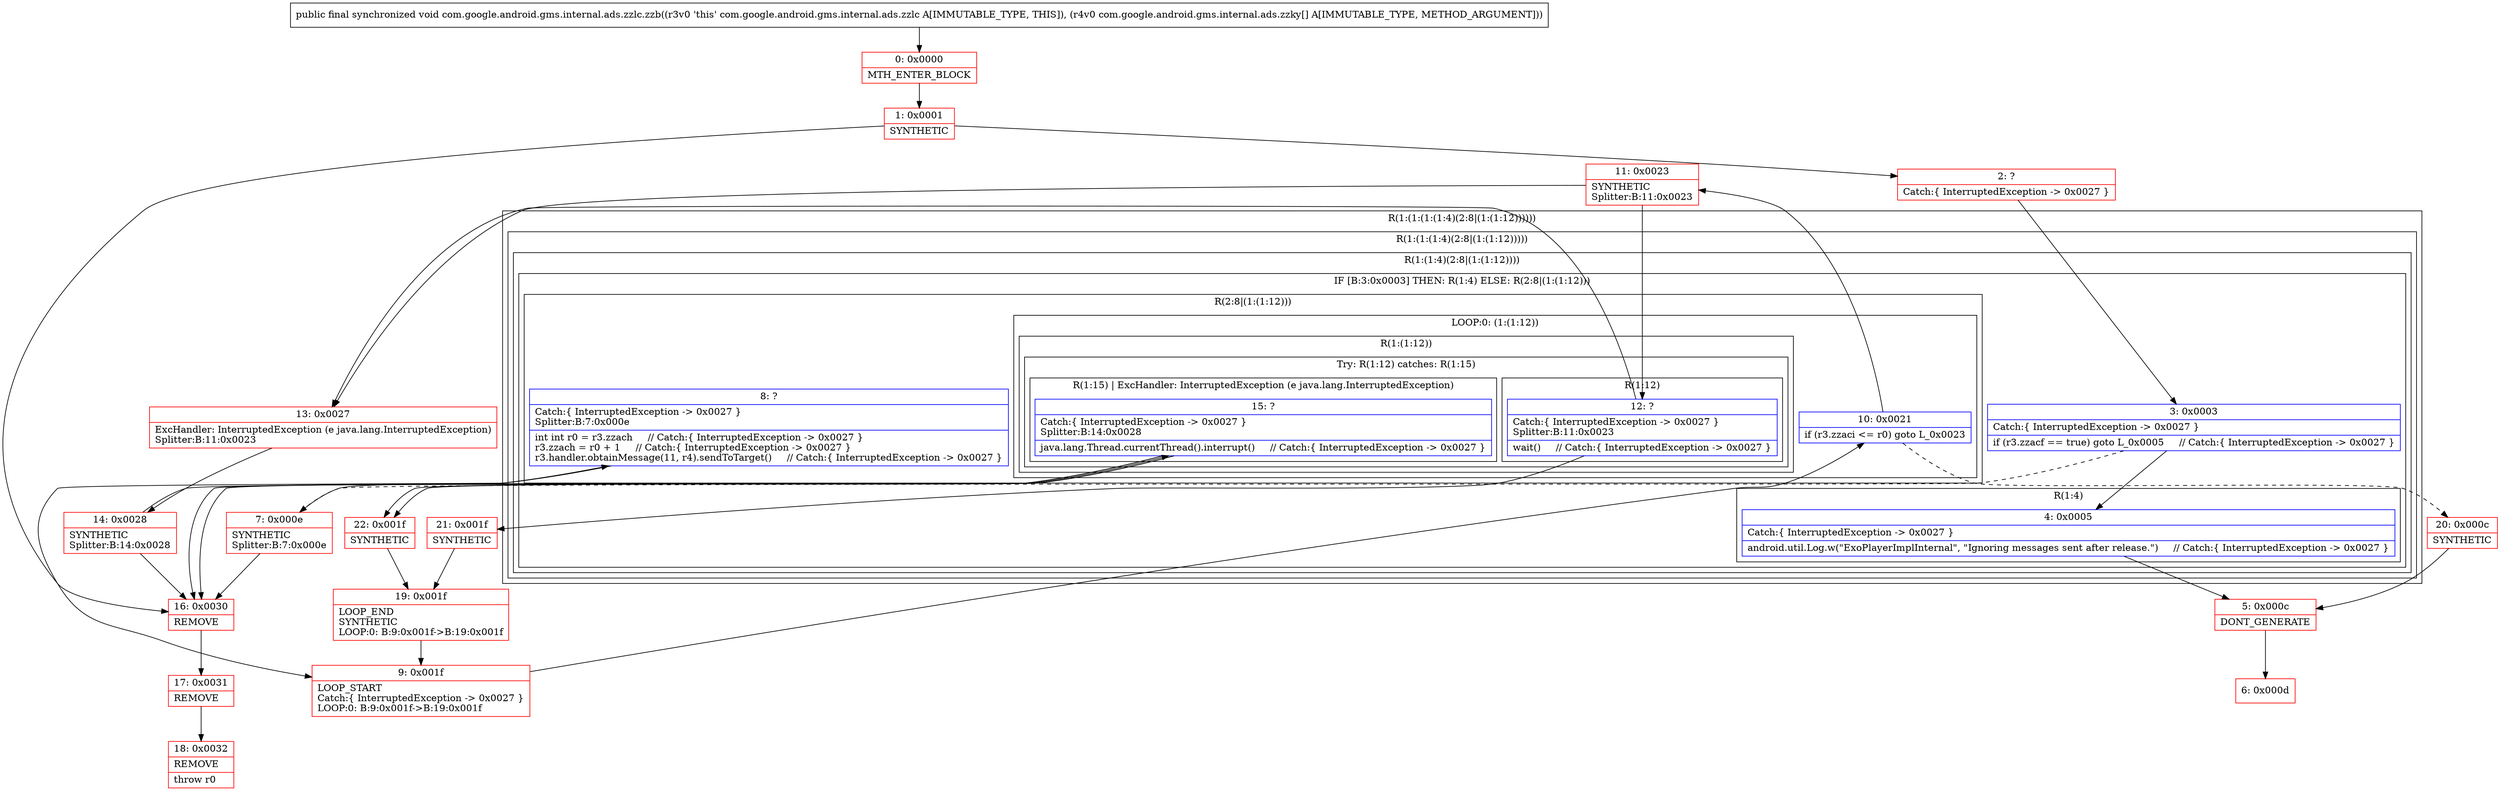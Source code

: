 digraph "CFG forcom.google.android.gms.internal.ads.zzlc.zzb([Lcom\/google\/android\/gms\/internal\/ads\/zzky;)V" {
subgraph cluster_Region_1316219707 {
label = "R(1:(1:(1:(1:4)(2:8|(1:(1:12))))))";
node [shape=record,color=blue];
subgraph cluster_Region_666097030 {
label = "R(1:(1:(1:4)(2:8|(1:(1:12)))))";
node [shape=record,color=blue];
subgraph cluster_Region_1642238638 {
label = "R(1:(1:4)(2:8|(1:(1:12))))";
node [shape=record,color=blue];
subgraph cluster_IfRegion_1203045947 {
label = "IF [B:3:0x0003] THEN: R(1:4) ELSE: R(2:8|(1:(1:12)))";
node [shape=record,color=blue];
Node_3 [shape=record,label="{3\:\ 0x0003|Catch:\{ InterruptedException \-\> 0x0027 \}\l|if (r3.zzacf == true) goto L_0x0005     \/\/ Catch:\{ InterruptedException \-\> 0x0027 \}\l}"];
subgraph cluster_Region_374216645 {
label = "R(1:4)";
node [shape=record,color=blue];
Node_4 [shape=record,label="{4\:\ 0x0005|Catch:\{ InterruptedException \-\> 0x0027 \}\l|android.util.Log.w(\"ExoPlayerImplInternal\", \"Ignoring messages sent after release.\")     \/\/ Catch:\{ InterruptedException \-\> 0x0027 \}\l}"];
}
subgraph cluster_Region_1568967048 {
label = "R(2:8|(1:(1:12)))";
node [shape=record,color=blue];
Node_8 [shape=record,label="{8\:\ ?|Catch:\{ InterruptedException \-\> 0x0027 \}\lSplitter:B:7:0x000e\l|int int r0 = r3.zzach     \/\/ Catch:\{ InterruptedException \-\> 0x0027 \}\lr3.zzach = r0 + 1     \/\/ Catch:\{ InterruptedException \-\> 0x0027 \}\lr3.handler.obtainMessage(11, r4).sendToTarget()     \/\/ Catch:\{ InterruptedException \-\> 0x0027 \}\l}"];
subgraph cluster_LoopRegion_1796572551 {
label = "LOOP:0: (1:(1:12))";
node [shape=record,color=blue];
Node_10 [shape=record,label="{10\:\ 0x0021|if (r3.zzaci \<= r0) goto L_0x0023\l}"];
subgraph cluster_Region_803798895 {
label = "R(1:(1:12))";
node [shape=record,color=blue];
subgraph cluster_TryCatchRegion_1516924894 {
label = "Try: R(1:12) catches: R(1:15)";
node [shape=record,color=blue];
subgraph cluster_Region_889269878 {
label = "R(1:12)";
node [shape=record,color=blue];
Node_12 [shape=record,label="{12\:\ ?|Catch:\{ InterruptedException \-\> 0x0027 \}\lSplitter:B:11:0x0023\l|wait()     \/\/ Catch:\{ InterruptedException \-\> 0x0027 \}\l}"];
}
subgraph cluster_Region_1394075436 {
label = "R(1:15) | ExcHandler: InterruptedException (e java.lang.InterruptedException)\l";
node [shape=record,color=blue];
Node_15 [shape=record,label="{15\:\ ?|Catch:\{ InterruptedException \-\> 0x0027 \}\lSplitter:B:14:0x0028\l|java.lang.Thread.currentThread().interrupt()     \/\/ Catch:\{ InterruptedException \-\> 0x0027 \}\l}"];
}
}
}
}
}
}
}
}
}
subgraph cluster_Region_1394075436 {
label = "R(1:15) | ExcHandler: InterruptedException (e java.lang.InterruptedException)\l";
node [shape=record,color=blue];
Node_15 [shape=record,label="{15\:\ ?|Catch:\{ InterruptedException \-\> 0x0027 \}\lSplitter:B:14:0x0028\l|java.lang.Thread.currentThread().interrupt()     \/\/ Catch:\{ InterruptedException \-\> 0x0027 \}\l}"];
}
Node_0 [shape=record,color=red,label="{0\:\ 0x0000|MTH_ENTER_BLOCK\l}"];
Node_1 [shape=record,color=red,label="{1\:\ 0x0001|SYNTHETIC\l}"];
Node_2 [shape=record,color=red,label="{2\:\ ?|Catch:\{ InterruptedException \-\> 0x0027 \}\l}"];
Node_5 [shape=record,color=red,label="{5\:\ 0x000c|DONT_GENERATE\l}"];
Node_6 [shape=record,color=red,label="{6\:\ 0x000d}"];
Node_7 [shape=record,color=red,label="{7\:\ 0x000e|SYNTHETIC\lSplitter:B:7:0x000e\l}"];
Node_9 [shape=record,color=red,label="{9\:\ 0x001f|LOOP_START\lCatch:\{ InterruptedException \-\> 0x0027 \}\lLOOP:0: B:9:0x001f\-\>B:19:0x001f\l}"];
Node_11 [shape=record,color=red,label="{11\:\ 0x0023|SYNTHETIC\lSplitter:B:11:0x0023\l}"];
Node_13 [shape=record,color=red,label="{13\:\ 0x0027|ExcHandler: InterruptedException (e java.lang.InterruptedException)\lSplitter:B:11:0x0023\l}"];
Node_14 [shape=record,color=red,label="{14\:\ 0x0028|SYNTHETIC\lSplitter:B:14:0x0028\l}"];
Node_16 [shape=record,color=red,label="{16\:\ 0x0030|REMOVE\l}"];
Node_17 [shape=record,color=red,label="{17\:\ 0x0031|REMOVE\l}"];
Node_18 [shape=record,color=red,label="{18\:\ 0x0032|REMOVE\l|throw r0\l}"];
Node_19 [shape=record,color=red,label="{19\:\ 0x001f|LOOP_END\lSYNTHETIC\lLOOP:0: B:9:0x001f\-\>B:19:0x001f\l}"];
Node_20 [shape=record,color=red,label="{20\:\ 0x000c|SYNTHETIC\l}"];
Node_21 [shape=record,color=red,label="{21\:\ 0x001f|SYNTHETIC\l}"];
Node_22 [shape=record,color=red,label="{22\:\ 0x001f|SYNTHETIC\l}"];
MethodNode[shape=record,label="{public final synchronized void com.google.android.gms.internal.ads.zzlc.zzb((r3v0 'this' com.google.android.gms.internal.ads.zzlc A[IMMUTABLE_TYPE, THIS]), (r4v0 com.google.android.gms.internal.ads.zzky[] A[IMMUTABLE_TYPE, METHOD_ARGUMENT])) }"];
MethodNode -> Node_0;
Node_3 -> Node_4;
Node_3 -> Node_7[style=dashed];
Node_4 -> Node_5;
Node_8 -> Node_9;
Node_10 -> Node_11;
Node_10 -> Node_20[style=dashed];
Node_12 -> Node_13;
Node_12 -> Node_21;
Node_15 -> Node_16;
Node_15 -> Node_22;
Node_15 -> Node_16;
Node_15 -> Node_22;
Node_0 -> Node_1;
Node_1 -> Node_2;
Node_1 -> Node_16;
Node_2 -> Node_3;
Node_5 -> Node_6;
Node_7 -> Node_8;
Node_7 -> Node_16;
Node_9 -> Node_10;
Node_11 -> Node_12;
Node_11 -> Node_13;
Node_13 -> Node_14;
Node_14 -> Node_15;
Node_14 -> Node_16;
Node_16 -> Node_17;
Node_17 -> Node_18;
Node_19 -> Node_9;
Node_20 -> Node_5;
Node_21 -> Node_19;
Node_22 -> Node_19;
}

